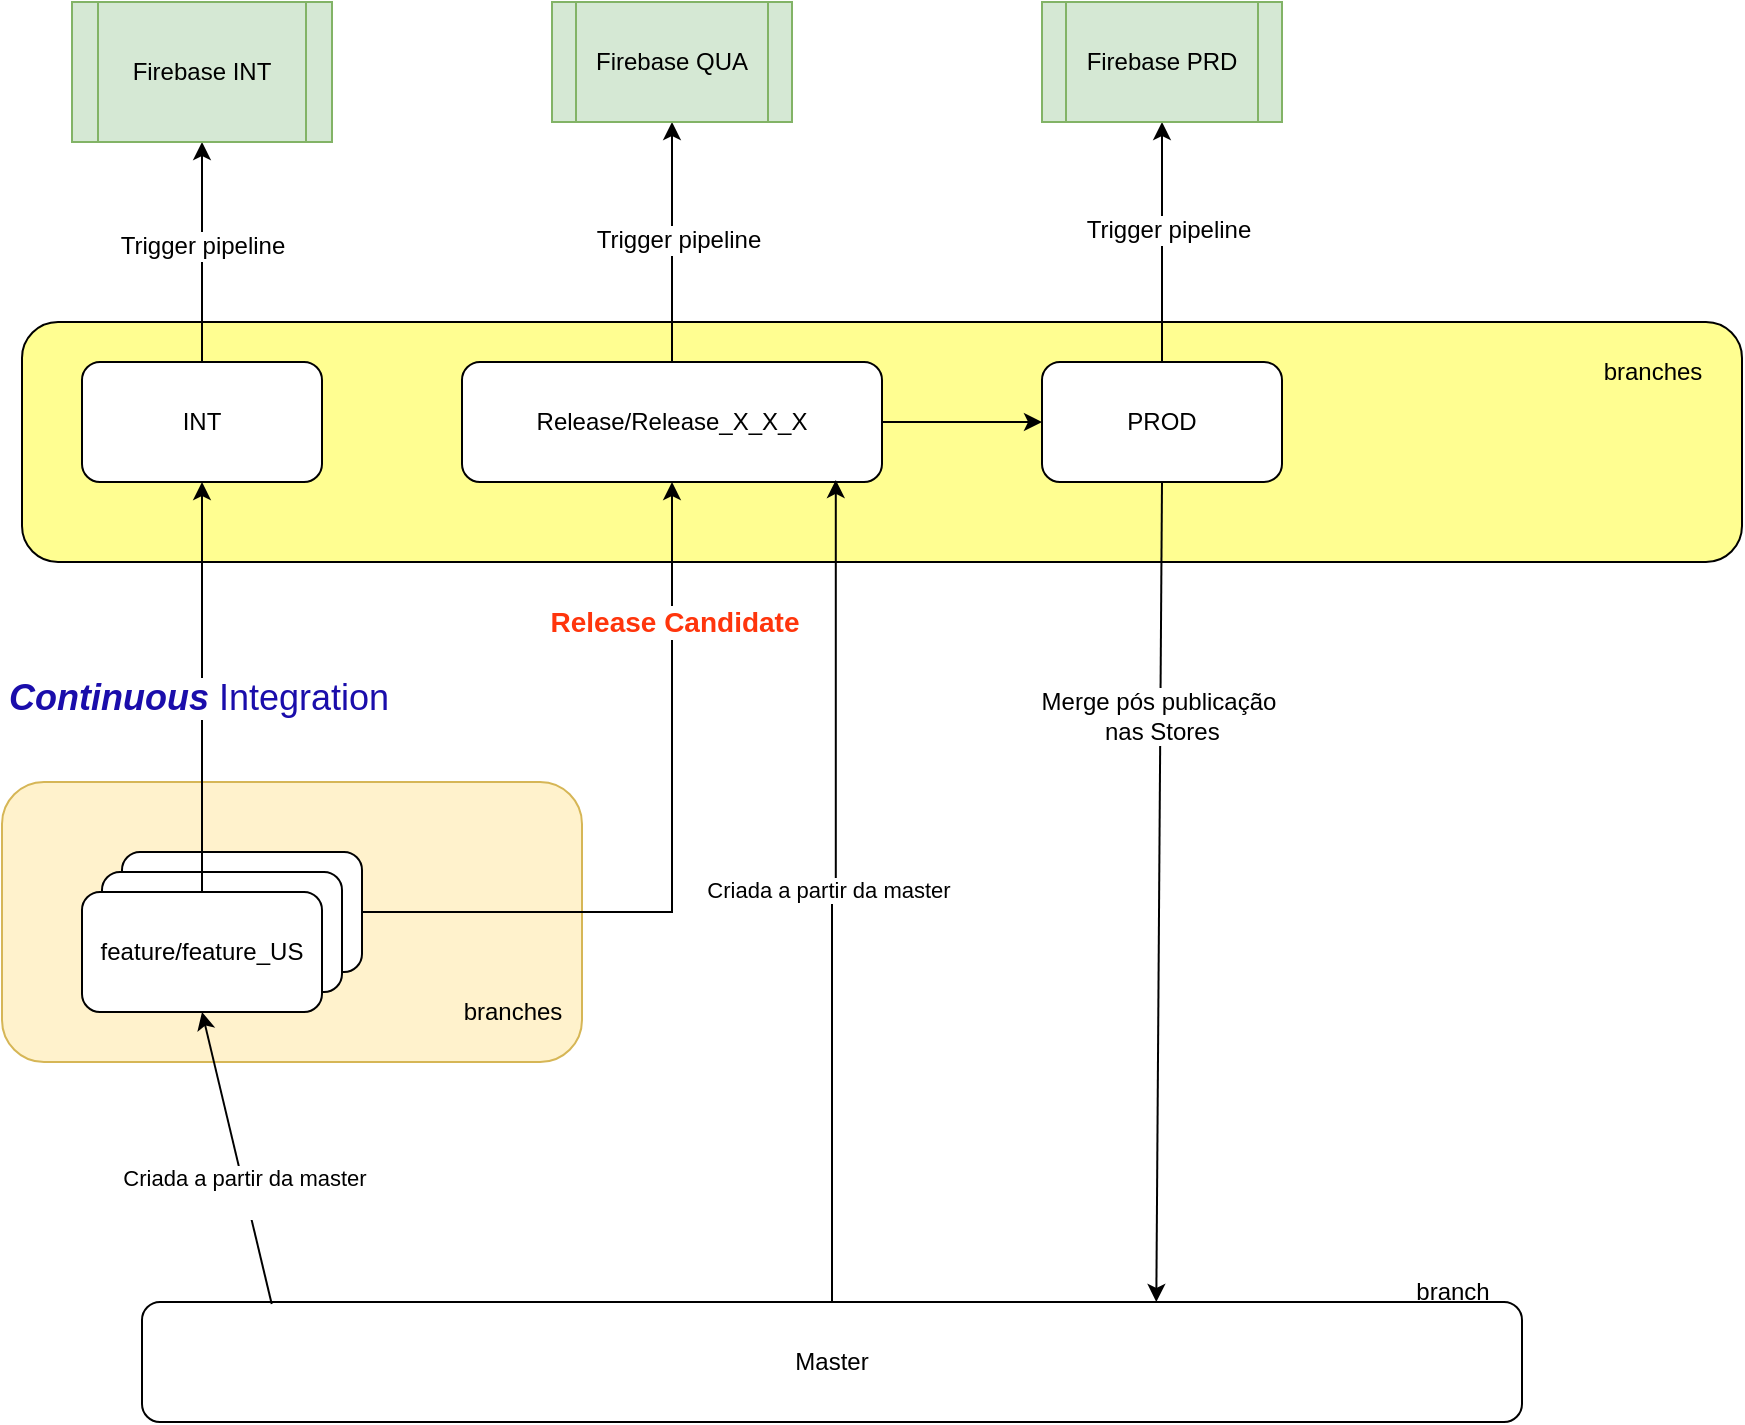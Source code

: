 <mxfile version="28.2.3">
  <diagram name="Página-1" id="aZhOI2Rf11P-X5zS5xGF">
    <mxGraphModel dx="1418" dy="866" grid="1" gridSize="10" guides="1" tooltips="1" connect="1" arrows="1" fold="1" page="1" pageScale="1" pageWidth="827" pageHeight="1169" math="0" shadow="0">
      <root>
        <mxCell id="0" />
        <mxCell id="1" parent="0" />
        <mxCell id="M8hkXP_kOSwks7LkfX3K-2" value="" style="rounded=1;whiteSpace=wrap;html=1;fillColor=#FFFE91;" parent="1" vertex="1">
          <mxGeometry x="180" y="320" width="860" height="120" as="geometry" />
        </mxCell>
        <mxCell id="M8hkXP_kOSwks7LkfX3K-39" style="edgeStyle=orthogonalEdgeStyle;rounded=0;orthogonalLoop=1;jettySize=auto;html=1;entryX=0.5;entryY=1;entryDx=0;entryDy=0;" parent="1" source="M8hkXP_kOSwks7LkfX3K-6" target="M8hkXP_kOSwks7LkfX3K-18" edge="1">
          <mxGeometry relative="1" as="geometry" />
        </mxCell>
        <mxCell id="M8hkXP_kOSwks7LkfX3K-45" value="&lt;font style=&quot;font-size: 12px;&quot;&gt;Trigger pipeline&lt;/font&gt;" style="edgeLabel;html=1;align=center;verticalAlign=middle;resizable=0;points=[];" parent="M8hkXP_kOSwks7LkfX3K-39" vertex="1" connectable="0">
          <mxGeometry x="0.054" relative="1" as="geometry">
            <mxPoint as="offset" />
          </mxGeometry>
        </mxCell>
        <mxCell id="M8hkXP_kOSwks7LkfX3K-6" value="INT" style="rounded=1;whiteSpace=wrap;html=1;" parent="1" vertex="1">
          <mxGeometry x="210" y="340" width="120" height="60" as="geometry" />
        </mxCell>
        <mxCell id="M8hkXP_kOSwks7LkfX3K-7" value="" style="rounded=1;whiteSpace=wrap;html=1;fillColor=#fff2cc;strokeColor=#d6b656;" parent="1" vertex="1">
          <mxGeometry x="170" y="550" width="290" height="140" as="geometry" />
        </mxCell>
        <mxCell id="M8hkXP_kOSwks7LkfX3K-17" style="edgeStyle=orthogonalEdgeStyle;rounded=0;orthogonalLoop=1;jettySize=auto;html=1;" parent="1" source="M8hkXP_kOSwks7LkfX3K-8" target="M8hkXP_kOSwks7LkfX3K-9" edge="1">
          <mxGeometry relative="1" as="geometry" />
        </mxCell>
        <mxCell id="M8hkXP_kOSwks7LkfX3K-28" value="&lt;font style=&quot;font-size: 14px; color: rgb(255, 53, 12);&quot;&gt;&lt;b&gt;Release Candidate&lt;/b&gt;&lt;/font&gt;" style="edgeLabel;html=1;align=center;verticalAlign=middle;resizable=0;points=[];" parent="M8hkXP_kOSwks7LkfX3K-17" vertex="1" connectable="0">
          <mxGeometry x="0.625" y="-1" relative="1" as="geometry">
            <mxPoint as="offset" />
          </mxGeometry>
        </mxCell>
        <mxCell id="M8hkXP_kOSwks7LkfX3K-8" value="feature_US" style="rounded=1;whiteSpace=wrap;html=1;" parent="1" vertex="1">
          <mxGeometry x="230" y="585" width="120" height="60" as="geometry" />
        </mxCell>
        <mxCell id="M8hkXP_kOSwks7LkfX3K-22" style="edgeStyle=orthogonalEdgeStyle;rounded=0;orthogonalLoop=1;jettySize=auto;html=1;" parent="1" source="M8hkXP_kOSwks7LkfX3K-9" target="M8hkXP_kOSwks7LkfX3K-12" edge="1">
          <mxGeometry relative="1" as="geometry" />
        </mxCell>
        <mxCell id="M8hkXP_kOSwks7LkfX3K-25" style="edgeStyle=orthogonalEdgeStyle;rounded=0;orthogonalLoop=1;jettySize=auto;html=1;" parent="1" source="M8hkXP_kOSwks7LkfX3K-9" target="M8hkXP_kOSwks7LkfX3K-21" edge="1">
          <mxGeometry relative="1" as="geometry" />
        </mxCell>
        <mxCell id="M8hkXP_kOSwks7LkfX3K-46" value="&lt;font style=&quot;font-size: 12px;&quot;&gt;Trigger pipeline&lt;/font&gt;" style="edgeLabel;html=1;align=center;verticalAlign=middle;resizable=0;points=[];" parent="M8hkXP_kOSwks7LkfX3K-25" vertex="1" connectable="0">
          <mxGeometry x="0.017" y="-3" relative="1" as="geometry">
            <mxPoint as="offset" />
          </mxGeometry>
        </mxCell>
        <mxCell id="M8hkXP_kOSwks7LkfX3K-9" value="Release/Release_X_X_X" style="rounded=1;whiteSpace=wrap;html=1;" parent="1" vertex="1">
          <mxGeometry x="400" y="340" width="210" height="60" as="geometry" />
        </mxCell>
        <mxCell id="M8hkXP_kOSwks7LkfX3K-27" style="edgeStyle=orthogonalEdgeStyle;rounded=0;orthogonalLoop=1;jettySize=auto;html=1;entryX=0.5;entryY=1;entryDx=0;entryDy=0;" parent="1" source="M8hkXP_kOSwks7LkfX3K-12" target="M8hkXP_kOSwks7LkfX3K-26" edge="1">
          <mxGeometry relative="1" as="geometry" />
        </mxCell>
        <mxCell id="M8hkXP_kOSwks7LkfX3K-47" value="&lt;font style=&quot;font-size: 12px;&quot;&gt;Trigger pipeline&lt;/font&gt;" style="edgeLabel;html=1;align=center;verticalAlign=middle;resizable=0;points=[];" parent="M8hkXP_kOSwks7LkfX3K-27" vertex="1" connectable="0">
          <mxGeometry x="0.1" y="-3" relative="1" as="geometry">
            <mxPoint as="offset" />
          </mxGeometry>
        </mxCell>
        <mxCell id="M8hkXP_kOSwks7LkfX3K-12" value="PROD" style="rounded=1;whiteSpace=wrap;html=1;" parent="1" vertex="1">
          <mxGeometry x="690" y="340" width="120" height="60" as="geometry" />
        </mxCell>
        <mxCell id="M8hkXP_kOSwks7LkfX3K-15" value="Master" style="rounded=1;whiteSpace=wrap;html=1;" parent="1" vertex="1">
          <mxGeometry x="240" y="810" width="690" height="60" as="geometry" />
        </mxCell>
        <mxCell id="M8hkXP_kOSwks7LkfX3K-18" value="Firebase INT" style="shape=process;whiteSpace=wrap;html=1;backgroundOutline=1;fillColor=#d5e8d4;strokeColor=#82b366;" parent="1" vertex="1">
          <mxGeometry x="205" y="160" width="130" height="70" as="geometry" />
        </mxCell>
        <mxCell id="M8hkXP_kOSwks7LkfX3K-21" value="Firebase QUA" style="shape=process;whiteSpace=wrap;html=1;backgroundOutline=1;fillColor=#d5e8d4;strokeColor=#82b366;" parent="1" vertex="1">
          <mxGeometry x="445" y="160" width="120" height="60" as="geometry" />
        </mxCell>
        <mxCell id="M8hkXP_kOSwks7LkfX3K-26" value="Firebase PRD" style="shape=process;whiteSpace=wrap;html=1;backgroundOutline=1;fillColor=#d5e8d4;strokeColor=#82b366;" parent="1" vertex="1">
          <mxGeometry x="690" y="160" width="120" height="60" as="geometry" />
        </mxCell>
        <mxCell id="M8hkXP_kOSwks7LkfX3K-35" value="feature_US" style="rounded=1;whiteSpace=wrap;html=1;" parent="1" vertex="1">
          <mxGeometry x="220" y="595" width="120" height="60" as="geometry" />
        </mxCell>
        <mxCell id="M8hkXP_kOSwks7LkfX3K-37" style="edgeStyle=orthogonalEdgeStyle;rounded=0;orthogonalLoop=1;jettySize=auto;html=1;" parent="1" source="M8hkXP_kOSwks7LkfX3K-36" target="M8hkXP_kOSwks7LkfX3K-6" edge="1">
          <mxGeometry relative="1" as="geometry" />
        </mxCell>
        <mxCell id="M8hkXP_kOSwks7LkfX3K-38" value="&lt;a style=&quot;color: rgb(26, 13, 171); text-decoration-line: none; -webkit-tap-highlight-color: rgba(0, 0, 0, 0.1); outline: 0px; font-family: &amp;quot;Google Sans&amp;quot;, Arial, sans-serif; font-size: 18px; text-align: start; text-wrap-mode: wrap;&quot; data-ved=&quot;2ahUKEwjM7o7MzOKPAxUdnf0HHaxjOVgQkeECKAB6BAgpEAE&quot; tabindex=&quot;0&quot; role=&quot;button&quot; href=&quot;https://www.google.com/search?sca_esv=0552b0ba02155725&amp;amp;sxsrf=AE3TifOiXlHq9svLUM2szQaXvpw8ZoYryQ:1758208373019&amp;amp;q=Continuous+Integration&amp;amp;spell=1&amp;amp;sa=X&amp;amp;ved=2ahUKEwjM7o7MzOKPAxUdnf0HHaxjOVgQkeECKAB6BAgpEAE&quot; id=&quot;fprsl&quot;&gt;&lt;b&gt;&lt;i&gt;Continuous&lt;/i&gt;&lt;/b&gt;&amp;nbsp;Integration&lt;/a&gt;" style="edgeLabel;html=1;align=center;verticalAlign=middle;resizable=0;points=[];" parent="M8hkXP_kOSwks7LkfX3K-37" vertex="1" connectable="0">
          <mxGeometry x="-0.054" y="2" relative="1" as="geometry">
            <mxPoint as="offset" />
          </mxGeometry>
        </mxCell>
        <mxCell id="M8hkXP_kOSwks7LkfX3K-36" value="feature/feature_US" style="rounded=1;whiteSpace=wrap;html=1;" parent="1" vertex="1">
          <mxGeometry x="210" y="605" width="120" height="60" as="geometry" />
        </mxCell>
        <mxCell id="M8hkXP_kOSwks7LkfX3K-42" value="" style="endArrow=classic;html=1;rounded=0;exitX=0.094;exitY=0.017;exitDx=0;exitDy=0;exitPerimeter=0;entryX=0.5;entryY=1;entryDx=0;entryDy=0;" parent="1" source="M8hkXP_kOSwks7LkfX3K-15" target="M8hkXP_kOSwks7LkfX3K-36" edge="1">
          <mxGeometry width="50" height="50" relative="1" as="geometry">
            <mxPoint x="490" y="500" as="sourcePoint" />
            <mxPoint x="540" y="450" as="targetPoint" />
          </mxGeometry>
        </mxCell>
        <mxCell id="Q2KcRwAVCcZIG1G0tkxW-3" value="Criada a partir da master&lt;div&gt;&lt;br/&gt;&lt;/div&gt;" style="edgeLabel;html=1;align=center;verticalAlign=middle;resizable=0;points=[];" vertex="1" connectable="0" parent="M8hkXP_kOSwks7LkfX3K-42">
          <mxGeometry x="-0.218" y="1" relative="1" as="geometry">
            <mxPoint as="offset" />
          </mxGeometry>
        </mxCell>
        <mxCell id="M8hkXP_kOSwks7LkfX3K-43" value="" style="endArrow=classic;html=1;rounded=0;exitX=0.5;exitY=1;exitDx=0;exitDy=0;entryX=0.735;entryY=0;entryDx=0;entryDy=0;entryPerimeter=0;" parent="1" source="M8hkXP_kOSwks7LkfX3K-12" target="M8hkXP_kOSwks7LkfX3K-15" edge="1">
          <mxGeometry width="50" height="50" relative="1" as="geometry">
            <mxPoint x="490" y="500" as="sourcePoint" />
            <mxPoint x="540" y="450" as="targetPoint" />
          </mxGeometry>
        </mxCell>
        <mxCell id="M8hkXP_kOSwks7LkfX3K-49" value="&lt;font style=&quot;font-size: 12px;&quot;&gt;Merge pós publicação&lt;br&gt;&amp;nbsp;nas Stores&lt;/font&gt;" style="edgeLabel;html=1;align=center;verticalAlign=middle;resizable=0;points=[];" parent="M8hkXP_kOSwks7LkfX3K-43" vertex="1" connectable="0">
          <mxGeometry x="-0.431" y="-1" relative="1" as="geometry">
            <mxPoint as="offset" />
          </mxGeometry>
        </mxCell>
        <mxCell id="M8hkXP_kOSwks7LkfX3K-44" style="edgeStyle=orthogonalEdgeStyle;rounded=0;orthogonalLoop=1;jettySize=auto;html=1;entryX=0.89;entryY=0.983;entryDx=0;entryDy=0;entryPerimeter=0;" parent="1" source="M8hkXP_kOSwks7LkfX3K-15" target="M8hkXP_kOSwks7LkfX3K-9" edge="1">
          <mxGeometry relative="1" as="geometry" />
        </mxCell>
        <mxCell id="Q2KcRwAVCcZIG1G0tkxW-2" value="Criada a partir da master" style="edgeLabel;html=1;align=center;verticalAlign=middle;resizable=0;points=[];" vertex="1" connectable="0" parent="M8hkXP_kOSwks7LkfX3K-44">
          <mxGeometry x="-0.008" y="3" relative="1" as="geometry">
            <mxPoint x="-2" y="2" as="offset" />
          </mxGeometry>
        </mxCell>
        <mxCell id="M8hkXP_kOSwks7LkfX3K-50" value="branches" style="text;html=1;align=center;verticalAlign=middle;resizable=0;points=[];autosize=1;strokeColor=none;fillColor=none;" parent="1" vertex="1">
          <mxGeometry x="960" y="330" width="70" height="30" as="geometry" />
        </mxCell>
        <mxCell id="M8hkXP_kOSwks7LkfX3K-51" value="branch" style="text;html=1;align=center;verticalAlign=middle;resizable=0;points=[];autosize=1;strokeColor=none;fillColor=none;" parent="1" vertex="1">
          <mxGeometry x="865" y="790" width="60" height="30" as="geometry" />
        </mxCell>
        <mxCell id="Q2KcRwAVCcZIG1G0tkxW-1" value="branches" style="text;html=1;align=center;verticalAlign=middle;resizable=0;points=[];autosize=1;strokeColor=none;fillColor=none;" vertex="1" parent="1">
          <mxGeometry x="390" y="650" width="70" height="30" as="geometry" />
        </mxCell>
      </root>
    </mxGraphModel>
  </diagram>
</mxfile>
